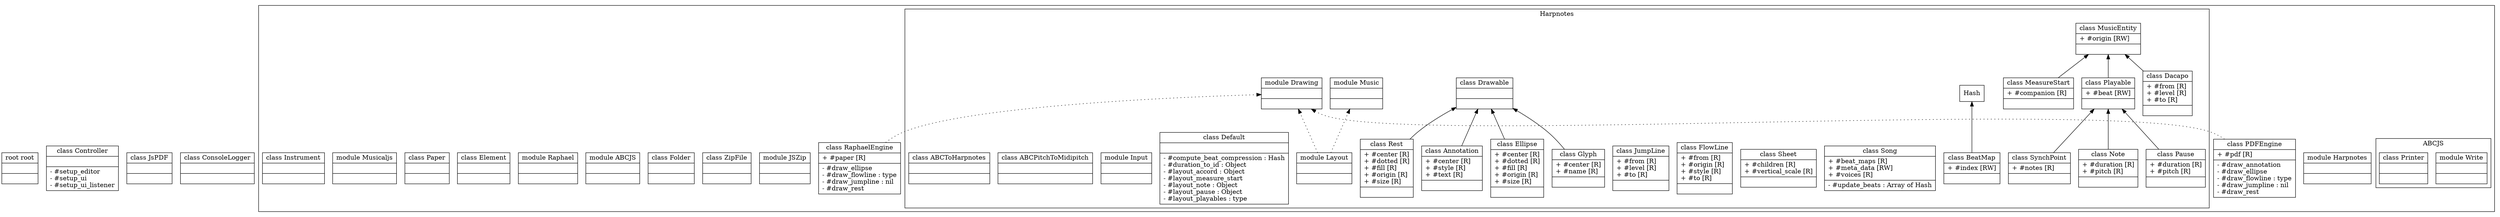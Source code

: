 digraph yard {
  graph [rankdir=BT rank=sink outputMode=nodesfirst packMode="graph" splines=true];
  node [shape=record rank=sink rankType=sink];
  Root [label="{root root||}" rank=sink];
  Controller [label="{class Controller||- \#setup_editor\l- \#setup_ui\l- \#setup_ui_listener\l}" rank=sink];
  subgraph cluster_Controller {
    label = "Controller"; labelloc=b;
  }
  JsPDF [label="{class JsPDF||}" rank=sink];
  subgraph cluster_JsPDF {
    label = "JsPDF"; labelloc=b;
  }
  ConsoleLogger [label="{class ConsoleLogger||}" rank=sink];
  subgraph cluster_ConsoleLogger {
    label = "ConsoleLogger"; labelloc=b;
  }
  subgraph cluster_ {
    label = ""; labelloc=b;
    Harpnotes [label="{module Harpnotes||}" rank=sink];
    Harpnotes_PDFEngine [label="{class PDFEngine|+ \#pdf [R]\l|- \#draw_annotation\l- \#draw_ellipse\l- \#draw_flowline\ \:\ type\l- \#draw_jumpline\ \:\ nil\l- \#draw_rest\l}" rank=sink];
    subgraph cluster_Harpnotes_PDFEngine {
      label = "PDFEngine"; labelloc=b;
    }
    Harpnotes_PDFEngine -> Harpnotes_Drawing [style=dotted arrowType=none];
    Harpnotes_RaphaelEngine [label="{class RaphaelEngine|+ \#paper [R]\l|- \#draw_ellipse\l- \#draw_flowline\ \:\ type\l- \#draw_jumpline\ \:\ nil\l- \#draw_rest\l}" rank=sink];
    subgraph cluster_Harpnotes_RaphaelEngine {
      label = "RaphaelEngine"; labelloc=b;
    }
    Harpnotes_RaphaelEngine -> Harpnotes_Drawing [style=dotted arrowType=none];
    subgraph cluster_Harpnotes {
      label = "Harpnotes"; labelloc=b;
      Harpnotes_Music [label="{module Music||}" rank=sink];
      Harpnotes_Music_MusicEntity [label="{class MusicEntity|+ \#origin [RW]\l|}" rank=sink];
      subgraph cluster_Harpnotes_Music_MusicEntity {
        label = "MusicEntity"; labelloc=b;
      }
      Harpnotes_Music_Playable [label="{class Playable|+ \#beat [RW]\l|}" rank=sink];
      subgraph cluster_Harpnotes_Music_Playable {
        label = "Playable"; labelloc=b;
      }
      Harpnotes_Music_Playable -> Harpnotes_Music_MusicEntity;
      Harpnotes_Music_Note [label="{class Note|+ \#duration [R]\l+ \#pitch [R]\l|}" rank=sink];
      subgraph cluster_Harpnotes_Music_Note {
        label = "Note"; labelloc=b;
      }
      Harpnotes_Music_Note -> Harpnotes_Music_Playable;
      Harpnotes_Music_SynchPoint [label="{class SynchPoint|+ \#notes [R]\l|}" rank=sink];
      subgraph cluster_Harpnotes_Music_SynchPoint {
        label = "SynchPoint"; labelloc=b;
      }
      Harpnotes_Music_SynchPoint -> Harpnotes_Music_Playable;
      Harpnotes_Music_Pause [label="{class Pause|+ \#duration [R]\l+ \#pitch [R]\l|}" rank=sink];
      subgraph cluster_Harpnotes_Music_Pause {
        label = "Pause"; labelloc=b;
      }
      Harpnotes_Music_Pause -> Harpnotes_Music_Playable;
      Harpnotes_Music_MeasureStart [label="{class MeasureStart|+ \#companion [R]\l|}" rank=sink];
      subgraph cluster_Harpnotes_Music_MeasureStart {
        label = "MeasureStart"; labelloc=b;
      }
      Harpnotes_Music_MeasureStart -> Harpnotes_Music_MusicEntity;
      Harpnotes_Music_Dacapo [label="{class Dacapo|+ \#from [R]\l+ \#level [R]\l+ \#to [R]\l|}" rank=sink];
      subgraph cluster_Harpnotes_Music_Dacapo {
        label = "Dacapo"; labelloc=b;
      }
      Harpnotes_Music_Dacapo -> Harpnotes_Music_MusicEntity;
      Harpnotes_Music_BeatMap [label="{class BeatMap|+ \#index [RW]\l|}" rank=sink];
      subgraph cluster_Harpnotes_Music_BeatMap {
        label = "BeatMap"; labelloc=b;
      }
      Harpnotes_Music_BeatMap -> Hash;
      Harpnotes_Music_Song [label="{class Song|+ \#beat_maps [R]\l+ \#meta_data [RW]\l+ \#voices [R]\l|- \#update_beats\ \:\ Array\ of\ Hash\l}" rank=sink];
      subgraph cluster_Harpnotes_Music_Song {
        label = "Song"; labelloc=b;
      }
      subgraph cluster_Harpnotes_Music {
        label = "Music"; labelloc=b;
      }
      Harpnotes_Drawing [label="{module Drawing||}" rank=sink];
      Harpnotes_Drawing_Sheet [label="{class Sheet|+ \#children [R]\l+ \#vertical_scale [R]\l|}" rank=sink];
      subgraph cluster_Harpnotes_Drawing_Sheet {
        label = "Sheet"; labelloc=b;
      }
      Harpnotes_Drawing_FlowLine [label="{class FlowLine|+ \#from [R]\l+ \#origin [R]\l+ \#style [R]\l+ \#to [R]\l|}" rank=sink];
      subgraph cluster_Harpnotes_Drawing_FlowLine {
        label = "FlowLine"; labelloc=b;
      }
      Harpnotes_Drawing_JumpLine [label="{class JumpLine|+ \#from [R]\l+ \#level [R]\l+ \#to [R]\l|}" rank=sink];
      subgraph cluster_Harpnotes_Drawing_JumpLine {
        label = "JumpLine"; labelloc=b;
      }
      Harpnotes_Drawing_Drawable [label="{class Drawable||}" rank=sink];
      subgraph cluster_Harpnotes_Drawing_Drawable {
        label = "Drawable"; labelloc=b;
      }
      Harpnotes_Drawing_Glyph [label="{class Glyph|+ \#center [R]\l+ \#name [R]\l|}" rank=sink];
      subgraph cluster_Harpnotes_Drawing_Glyph {
        label = "Glyph"; labelloc=b;
      }
      Harpnotes_Drawing_Glyph -> Harpnotes_Drawing_Drawable;
      Harpnotes_Drawing_Ellipse [label="{class Ellipse|+ \#center [R]\l+ \#dotted [R]\l+ \#fill [R]\l+ \#origin [R]\l+ \#size [R]\l|}" rank=sink];
      subgraph cluster_Harpnotes_Drawing_Ellipse {
        label = "Ellipse"; labelloc=b;
      }
      Harpnotes_Drawing_Ellipse -> Harpnotes_Drawing_Drawable;
      Harpnotes_Drawing_Annotation [label="{class Annotation|+ \#center [R]\l+ \#style [R]\l+ \#text [R]\l|}" rank=sink];
      subgraph cluster_Harpnotes_Drawing_Annotation {
        label = "Annotation"; labelloc=b;
      }
      Harpnotes_Drawing_Annotation -> Harpnotes_Drawing_Drawable;
      Harpnotes_Drawing_Rest [label="{class Rest|+ \#center [R]\l+ \#dotted [R]\l+ \#fill [R]\l+ \#origin [R]\l+ \#size [R]\l|}" rank=sink];
      subgraph cluster_Harpnotes_Drawing_Rest {
        label = "Rest"; labelloc=b;
      }
      Harpnotes_Drawing_Rest -> Harpnotes_Drawing_Drawable;
      subgraph cluster_Harpnotes_Drawing {
        label = "Drawing"; labelloc=b;
      }
      Harpnotes_Layout [label="{module Layout||}" rank=sink];
      Harpnotes_Layout_Default [label="{class Default||- \#compute_beat_compression\ \:\ Hash\l- \#duration_to_id\ \:\ Object\l- \#layout_accord\ \:\ Object\l- \#layout_measure_start\l- \#layout_note\ \:\ Object\l- \#layout_pause\ \:\ Object\l- \#layout_playables\ \:\ type\l}" rank=sink];
      subgraph cluster_Harpnotes_Layout_Default {
        label = "Default"; labelloc=b;
      }
      subgraph cluster_Harpnotes_Layout {
        label = "Layout"; labelloc=b;
      }
      Harpnotes_Layout -> Harpnotes_Drawing [style=dotted arrowType=none];
      Harpnotes_Layout -> Harpnotes_Music [style=dotted arrowType=none];
      Harpnotes_Input [label="{module Input||}" rank=sink];
      Harpnotes_Input_ABCPitchToMidipitch [label="{class ABCPitchToMidipitch||}" rank=sink];
      subgraph cluster_Harpnotes_Input_ABCPitchToMidipitch {
        label = "ABCPitchToMidipitch"; labelloc=b;
      }
      Harpnotes_Input_ABCToHarpnotes [label="{class ABCToHarpnotes||}" rank=sink];
      subgraph cluster_Harpnotes_Input_ABCToHarpnotes {
        label = "ABCToHarpnotes"; labelloc=b;
      }
      subgraph cluster_Harpnotes_Input {
        label = "Input"; labelloc=b;
      }
    }
    JSZip [label="{module JSZip||}" rank=sink];
    JSZip_ZipFile [label="{class ZipFile||}" rank=sink];
    subgraph cluster_JSZip_ZipFile {
      label = "ZipFile"; labelloc=b;
    }
    JSZip_Folder [label="{class Folder||}" rank=sink];
    subgraph cluster_JSZip_Folder {
      label = "Folder"; labelloc=b;
    }
    subgraph cluster_JSZip {
      label = "JSZip"; labelloc=b;
    }
    ABCJS [label="{module ABCJS||}" rank=sink];
    subgraph cluster_ABCJS {
      label = "ABCJS"; labelloc=b;
      ABCJS_Write [label="{module Write||}" rank=sink];
      ABCJS_Write_Printer [label="{class Printer||}" rank=sink];
      subgraph cluster_ABCJS_Write_Printer {
        label = "Printer"; labelloc=b;
      }
      subgraph cluster_ABCJS_Write {
        label = "Write"; labelloc=b;
      }
    }
    Raphael [label="{module Raphael||}" rank=sink];
    Raphael_Element [label="{class Element||}" rank=sink];
    subgraph cluster_Raphael_Element {
      label = "Element"; labelloc=b;
    }
    Raphael_Paper [label="{class Paper||}" rank=sink];
    subgraph cluster_Raphael_Paper {
      label = "Paper"; labelloc=b;
    }
    subgraph cluster_Raphael {
      label = "Raphael"; labelloc=b;
    }
    Musicaljs [label="{module Musicaljs||}" rank=sink];
    Musicaljs_Instrument [label="{class Instrument||}" rank=sink];
    subgraph cluster_Musicaljs_Instrument {
      label = "Instrument"; labelloc=b;
    }
    subgraph cluster_Musicaljs {
      label = "Musicaljs"; labelloc=b;
    }
  }
}
